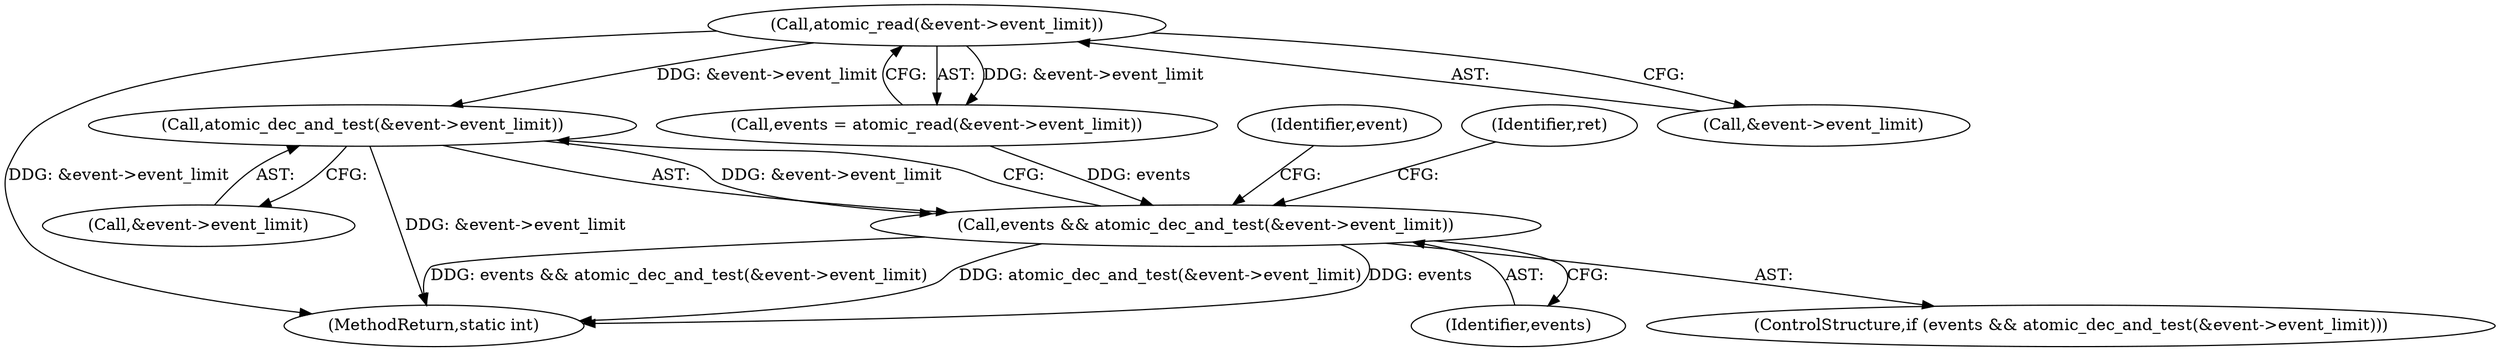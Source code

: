 digraph "0_linux_a8b0ca17b80e92faab46ee7179ba9e99ccb61233_53@pointer" {
"1000209" [label="(Call,atomic_dec_and_test(&event->event_limit))"];
"1000111" [label="(Call,atomic_read(&event->event_limit))"];
"1000207" [label="(Call,events && atomic_dec_and_test(&event->event_limit))"];
"1000111" [label="(Call,atomic_read(&event->event_limit))"];
"1000207" [label="(Call,events && atomic_dec_and_test(&event->event_limit))"];
"1000206" [label="(ControlStructure,if (events && atomic_dec_and_test(&event->event_limit)))"];
"1000216" [label="(Identifier,ret)"];
"1000208" [label="(Identifier,events)"];
"1000209" [label="(Call,atomic_dec_and_test(&event->event_limit))"];
"1000109" [label="(Call,events = atomic_read(&event->event_limit))"];
"1000235" [label="(Identifier,event)"];
"1000112" [label="(Call,&event->event_limit)"];
"1000210" [label="(Call,&event->event_limit)"];
"1000267" [label="(MethodReturn,static int)"];
"1000209" -> "1000207"  [label="AST: "];
"1000209" -> "1000210"  [label="CFG: "];
"1000210" -> "1000209"  [label="AST: "];
"1000207" -> "1000209"  [label="CFG: "];
"1000209" -> "1000267"  [label="DDG: &event->event_limit"];
"1000209" -> "1000207"  [label="DDG: &event->event_limit"];
"1000111" -> "1000209"  [label="DDG: &event->event_limit"];
"1000111" -> "1000109"  [label="AST: "];
"1000111" -> "1000112"  [label="CFG: "];
"1000112" -> "1000111"  [label="AST: "];
"1000109" -> "1000111"  [label="CFG: "];
"1000111" -> "1000267"  [label="DDG: &event->event_limit"];
"1000111" -> "1000109"  [label="DDG: &event->event_limit"];
"1000207" -> "1000206"  [label="AST: "];
"1000207" -> "1000208"  [label="CFG: "];
"1000208" -> "1000207"  [label="AST: "];
"1000216" -> "1000207"  [label="CFG: "];
"1000235" -> "1000207"  [label="CFG: "];
"1000207" -> "1000267"  [label="DDG: atomic_dec_and_test(&event->event_limit)"];
"1000207" -> "1000267"  [label="DDG: events"];
"1000207" -> "1000267"  [label="DDG: events && atomic_dec_and_test(&event->event_limit)"];
"1000109" -> "1000207"  [label="DDG: events"];
}

